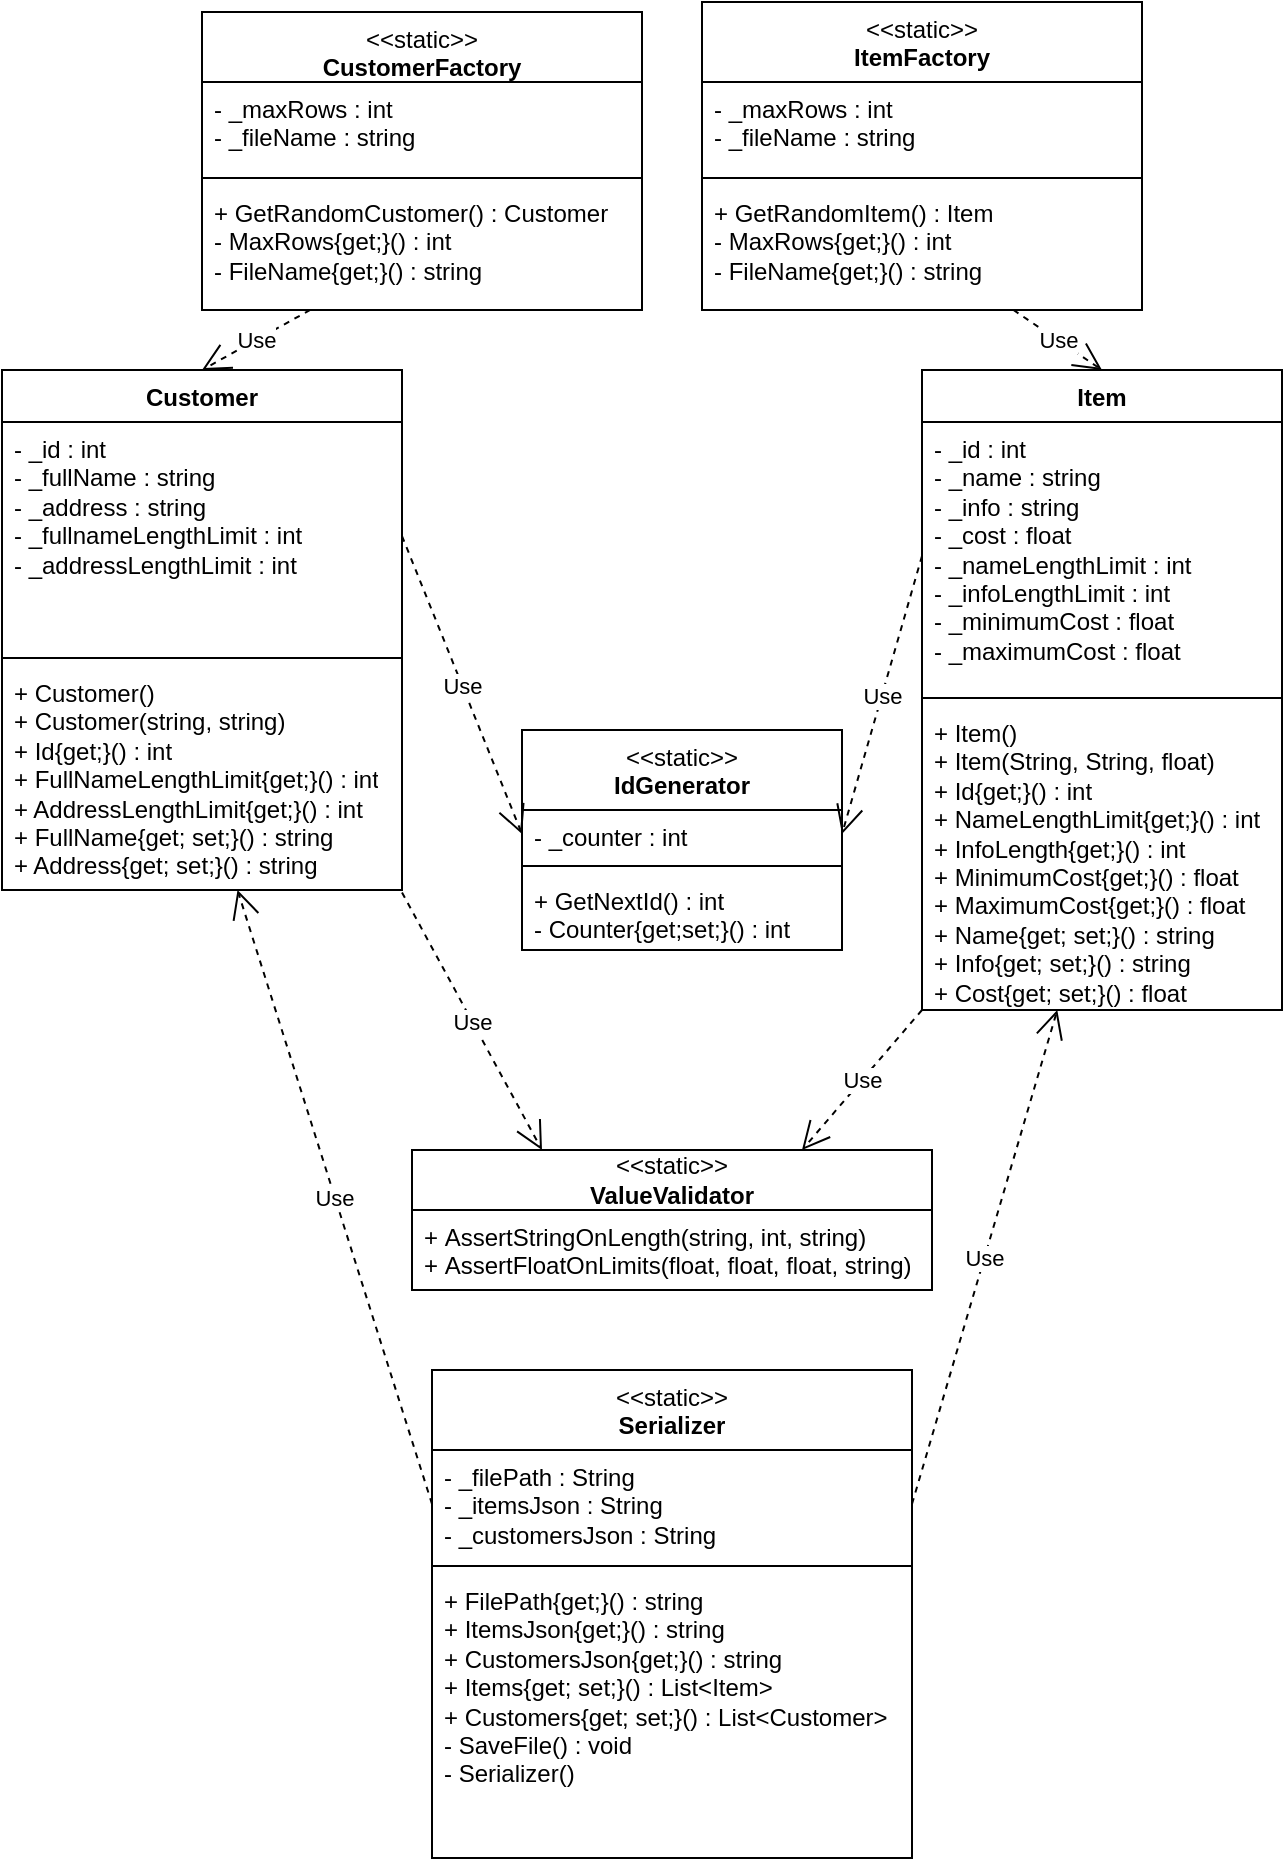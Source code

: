 <mxfile version="23.1.5" type="device">
  <diagram name="Страница — 1" id="dKUkYGr1s_UcH-8YKei1">
    <mxGraphModel dx="1434" dy="2013" grid="1" gridSize="10" guides="1" tooltips="1" connect="1" arrows="1" fold="1" page="1" pageScale="1" pageWidth="827" pageHeight="1169" math="0" shadow="0">
      <root>
        <mxCell id="0" />
        <mxCell id="1" parent="0" />
        <mxCell id="oU2BkXmcU1scd5kveSyB-1" value="Customer" style="swimlane;fontStyle=1;align=center;verticalAlign=top;childLayout=stackLayout;horizontal=1;startSize=26;horizontalStack=0;resizeParent=1;resizeParentMax=0;resizeLast=0;collapsible=1;marginBottom=0;whiteSpace=wrap;html=1;" parent="1" vertex="1">
          <mxGeometry x="40" y="30" width="200" height="260" as="geometry" />
        </mxCell>
        <mxCell id="oU2BkXmcU1scd5kveSyB-2" value="- _id : int&lt;br&gt;- _fullName : string&lt;br&gt;- _address : string&lt;br&gt;-&amp;nbsp;_fullnameLengthLimit : int&lt;br&gt;-&amp;nbsp;_addressLengthLimit : int" style="text;strokeColor=none;fillColor=none;align=left;verticalAlign=top;spacingLeft=4;spacingRight=4;overflow=hidden;rotatable=0;points=[[0,0.5],[1,0.5]];portConstraint=eastwest;whiteSpace=wrap;html=1;" parent="oU2BkXmcU1scd5kveSyB-1" vertex="1">
          <mxGeometry y="26" width="200" height="114" as="geometry" />
        </mxCell>
        <mxCell id="oU2BkXmcU1scd5kveSyB-3" value="" style="line;strokeWidth=1;fillColor=none;align=left;verticalAlign=middle;spacingTop=-1;spacingLeft=3;spacingRight=3;rotatable=0;labelPosition=right;points=[];portConstraint=eastwest;strokeColor=inherit;" parent="oU2BkXmcU1scd5kveSyB-1" vertex="1">
          <mxGeometry y="140" width="200" height="8" as="geometry" />
        </mxCell>
        <mxCell id="oU2BkXmcU1scd5kveSyB-4" value="+&amp;nbsp;Customer()&lt;br style=&quot;border-color: var(--border-color);&quot;&gt;+ Customer(string, string)&lt;br&gt;+ Id{get;}() : int&lt;br&gt;+ FullNameLengthLimit{get;}() : int&lt;br&gt;+ AddressLengthLimit{get;}() : int&lt;br&gt;+ FullName{get; set;}() : string&lt;br&gt;+ Address{get; set;}() : string" style="text;strokeColor=none;fillColor=none;align=left;verticalAlign=top;spacingLeft=4;spacingRight=4;overflow=hidden;rotatable=0;points=[[0,0.5],[1,0.5]];portConstraint=eastwest;whiteSpace=wrap;html=1;" parent="oU2BkXmcU1scd5kveSyB-1" vertex="1">
          <mxGeometry y="148" width="200" height="112" as="geometry" />
        </mxCell>
        <mxCell id="oU2BkXmcU1scd5kveSyB-5" value="Item" style="swimlane;fontStyle=1;align=center;verticalAlign=top;childLayout=stackLayout;horizontal=1;startSize=26;horizontalStack=0;resizeParent=1;resizeParentMax=0;resizeLast=0;collapsible=1;marginBottom=0;whiteSpace=wrap;html=1;" parent="1" vertex="1">
          <mxGeometry x="500" y="30" width="180" height="320" as="geometry" />
        </mxCell>
        <mxCell id="oU2BkXmcU1scd5kveSyB-6" value="- _id : int&lt;br&gt;- _name : string&lt;br&gt;- _info : string&lt;br&gt;- _cost : float&lt;br style=&quot;border-color: var(--border-color);&quot;&gt;-&amp;nbsp;_nameLengthLimit : int&lt;br style=&quot;border-color: var(--border-color);&quot;&gt;- _infoLengthLimit : int&lt;br style=&quot;border-color: var(--border-color);&quot;&gt;- _minimumCost : float&lt;br style=&quot;border-color: var(--border-color);&quot;&gt;-&amp;nbsp;_maximumCost : float" style="text;strokeColor=none;fillColor=none;align=left;verticalAlign=top;spacingLeft=4;spacingRight=4;overflow=hidden;rotatable=0;points=[[0,0.5],[1,0.5]];portConstraint=eastwest;whiteSpace=wrap;html=1;" parent="oU2BkXmcU1scd5kveSyB-5" vertex="1">
          <mxGeometry y="26" width="180" height="134" as="geometry" />
        </mxCell>
        <mxCell id="oU2BkXmcU1scd5kveSyB-7" value="" style="line;strokeWidth=1;fillColor=none;align=left;verticalAlign=middle;spacingTop=-1;spacingLeft=3;spacingRight=3;rotatable=0;labelPosition=right;points=[];portConstraint=eastwest;strokeColor=inherit;" parent="oU2BkXmcU1scd5kveSyB-5" vertex="1">
          <mxGeometry y="160" width="180" height="8" as="geometry" />
        </mxCell>
        <mxCell id="oU2BkXmcU1scd5kveSyB-8" value="+&amp;nbsp;Item()&lt;br&gt;+&amp;nbsp;Item(String, String, float)&lt;br&gt;+ Id{get;}() : int&lt;br style=&quot;border-color: var(--border-color);&quot;&gt;+ NameLengthLimit{get;}() : int&lt;br style=&quot;border-color: var(--border-color);&quot;&gt;+ InfoLength{get;}() : int&lt;br style=&quot;border-color: var(--border-color);&quot;&gt;+ MinimumCost{get;}() : float&lt;br style=&quot;border-color: var(--border-color);&quot;&gt;+ MaximumCost{get;}() : float&lt;br&gt;+ Name{get; set;}() : string&lt;br&gt;+ Info{get; set;}() : string&lt;br&gt;+ Cost{get; set;}() : float" style="text;strokeColor=none;fillColor=none;align=left;verticalAlign=top;spacingLeft=4;spacingRight=4;overflow=hidden;rotatable=0;points=[[0,0.5],[1,0.5]];portConstraint=eastwest;whiteSpace=wrap;html=1;" parent="oU2BkXmcU1scd5kveSyB-5" vertex="1">
          <mxGeometry y="168" width="180" height="152" as="geometry" />
        </mxCell>
        <mxCell id="oU2BkXmcU1scd5kveSyB-9" value="&lt;span style=&quot;font-weight: normal;&quot;&gt;&amp;lt;&amp;lt;static&amp;gt;&amp;gt;&lt;/span&gt;&lt;br&gt;IdGenerator" style="swimlane;fontStyle=1;align=center;verticalAlign=top;childLayout=stackLayout;horizontal=1;startSize=40;horizontalStack=0;resizeParent=1;resizeParentMax=0;resizeLast=0;collapsible=1;marginBottom=0;whiteSpace=wrap;html=1;" parent="1" vertex="1">
          <mxGeometry x="300" y="210" width="160" height="110" as="geometry" />
        </mxCell>
        <mxCell id="oU2BkXmcU1scd5kveSyB-10" value="- _counter : int" style="text;strokeColor=none;fillColor=none;align=left;verticalAlign=top;spacingLeft=4;spacingRight=4;overflow=hidden;rotatable=0;points=[[0,0.5],[1,0.5]];portConstraint=eastwest;whiteSpace=wrap;html=1;" parent="oU2BkXmcU1scd5kveSyB-9" vertex="1">
          <mxGeometry y="40" width="160" height="24" as="geometry" />
        </mxCell>
        <mxCell id="oU2BkXmcU1scd5kveSyB-11" value="" style="line;strokeWidth=1;fillColor=none;align=left;verticalAlign=middle;spacingTop=-1;spacingLeft=3;spacingRight=3;rotatable=0;labelPosition=right;points=[];portConstraint=eastwest;strokeColor=inherit;" parent="oU2BkXmcU1scd5kveSyB-9" vertex="1">
          <mxGeometry y="64" width="160" height="8" as="geometry" />
        </mxCell>
        <mxCell id="oU2BkXmcU1scd5kveSyB-12" value="+ GetNextId() : int&lt;br&gt;- Counter{get;set;}() : int" style="text;strokeColor=none;fillColor=none;align=left;verticalAlign=top;spacingLeft=4;spacingRight=4;overflow=hidden;rotatable=0;points=[[0,0.5],[1,0.5]];portConstraint=eastwest;whiteSpace=wrap;html=1;" parent="oU2BkXmcU1scd5kveSyB-9" vertex="1">
          <mxGeometry y="72" width="160" height="38" as="geometry" />
        </mxCell>
        <mxCell id="oU2BkXmcU1scd5kveSyB-17" value="&amp;lt;&amp;lt;static&amp;gt;&amp;gt;&lt;br&gt;&lt;b&gt;ValueValidator&lt;/b&gt;" style="swimlane;fontStyle=0;childLayout=stackLayout;horizontal=1;startSize=30;fillColor=none;horizontalStack=0;resizeParent=1;resizeParentMax=0;resizeLast=0;collapsible=1;marginBottom=0;whiteSpace=wrap;html=1;" parent="1" vertex="1">
          <mxGeometry x="245" y="420" width="260" height="70" as="geometry" />
        </mxCell>
        <mxCell id="oU2BkXmcU1scd5kveSyB-18" value="+&amp;nbsp;AssertStringOnLength(string, int, string)&lt;br&gt;+&amp;nbsp;AssertFloatOnLimits(float, float,&amp;nbsp;&lt;span style=&quot;background-color: initial;&quot;&gt;float, string)&lt;/span&gt;" style="text;strokeColor=none;fillColor=none;align=left;verticalAlign=top;spacingLeft=4;spacingRight=4;overflow=hidden;rotatable=0;points=[[0,0.5],[1,0.5]];portConstraint=eastwest;whiteSpace=wrap;html=1;" parent="oU2BkXmcU1scd5kveSyB-17" vertex="1">
          <mxGeometry y="30" width="260" height="40" as="geometry" />
        </mxCell>
        <mxCell id="oU2BkXmcU1scd5kveSyB-23" value="Use" style="endArrow=open;endSize=12;dashed=1;html=1;rounded=0;entryX=0.25;entryY=0;entryDx=0;entryDy=0;exitX=1;exitY=1.011;exitDx=0;exitDy=0;exitPerimeter=0;" parent="1" source="oU2BkXmcU1scd5kveSyB-4" target="oU2BkXmcU1scd5kveSyB-17" edge="1">
          <mxGeometry width="160" relative="1" as="geometry">
            <mxPoint x="130" y="300" as="sourcePoint" />
            <mxPoint x="290" y="300" as="targetPoint" />
          </mxGeometry>
        </mxCell>
        <mxCell id="oU2BkXmcU1scd5kveSyB-24" value="Use" style="endArrow=open;endSize=12;dashed=1;html=1;rounded=0;exitX=0;exitY=1;exitDx=0;exitDy=0;exitPerimeter=0;entryX=0.75;entryY=0;entryDx=0;entryDy=0;" parent="1" source="oU2BkXmcU1scd5kveSyB-8" target="oU2BkXmcU1scd5kveSyB-17" edge="1">
          <mxGeometry width="160" relative="1" as="geometry">
            <mxPoint x="330" y="380" as="sourcePoint" />
            <mxPoint x="490" y="380" as="targetPoint" />
          </mxGeometry>
        </mxCell>
        <mxCell id="YUPpxHXHpWBwXL3RrCX6-1" value="Use" style="endArrow=open;endSize=12;dashed=1;html=1;rounded=0;exitX=1;exitY=0.5;exitDx=0;exitDy=0;entryX=0;entryY=0.5;entryDx=0;entryDy=0;" parent="1" source="oU2BkXmcU1scd5kveSyB-2" target="oU2BkXmcU1scd5kveSyB-10" edge="1">
          <mxGeometry width="160" relative="1" as="geometry">
            <mxPoint x="100" y="490" as="sourcePoint" />
            <mxPoint x="260" y="490" as="targetPoint" />
          </mxGeometry>
        </mxCell>
        <mxCell id="YUPpxHXHpWBwXL3RrCX6-2" value="Use" style="endArrow=open;endSize=12;dashed=1;html=1;rounded=0;exitX=0;exitY=0.5;exitDx=0;exitDy=0;entryX=1;entryY=0.5;entryDx=0;entryDy=0;" parent="1" source="oU2BkXmcU1scd5kveSyB-6" target="oU2BkXmcU1scd5kveSyB-10" edge="1">
          <mxGeometry width="160" relative="1" as="geometry">
            <mxPoint x="250" y="93" as="sourcePoint" />
            <mxPoint x="344" y="78" as="targetPoint" />
          </mxGeometry>
        </mxCell>
        <mxCell id="YUPpxHXHpWBwXL3RrCX6-3" value="&lt;span style=&quot;font-weight: normal;&quot;&gt;&amp;lt;&amp;lt;static&amp;gt;&amp;gt;&lt;/span&gt;&lt;br&gt;CustomerFactory" style="swimlane;fontStyle=1;align=center;verticalAlign=top;childLayout=stackLayout;horizontal=1;startSize=35;horizontalStack=0;resizeParent=1;resizeParentMax=0;resizeLast=0;collapsible=1;marginBottom=0;whiteSpace=wrap;html=1;" parent="1" vertex="1">
          <mxGeometry x="140" y="-149" width="220" height="149" as="geometry" />
        </mxCell>
        <mxCell id="YUPpxHXHpWBwXL3RrCX6-4" value="-&amp;nbsp;_maxRows : int&lt;br&gt;- _fileName : string&lt;div&gt;&lt;br&gt;&lt;/div&gt;" style="text;strokeColor=none;fillColor=none;align=left;verticalAlign=top;spacingLeft=4;spacingRight=4;overflow=hidden;rotatable=0;points=[[0,0.5],[1,0.5]];portConstraint=eastwest;whiteSpace=wrap;html=1;" parent="YUPpxHXHpWBwXL3RrCX6-3" vertex="1">
          <mxGeometry y="35" width="220" height="44" as="geometry" />
        </mxCell>
        <mxCell id="YUPpxHXHpWBwXL3RrCX6-5" value="" style="line;strokeWidth=1;fillColor=none;align=left;verticalAlign=middle;spacingTop=-1;spacingLeft=3;spacingRight=3;rotatable=0;labelPosition=right;points=[];portConstraint=eastwest;strokeColor=inherit;" parent="YUPpxHXHpWBwXL3RrCX6-3" vertex="1">
          <mxGeometry y="79" width="220" height="8" as="geometry" />
        </mxCell>
        <mxCell id="YUPpxHXHpWBwXL3RrCX6-6" value="+&amp;nbsp;GetRandomCustomer() : Customer&lt;br&gt;- MaxRows{get;}() : int&lt;br&gt;- FileName{get;}() : string" style="text;strokeColor=none;fillColor=none;align=left;verticalAlign=top;spacingLeft=4;spacingRight=4;overflow=hidden;rotatable=0;points=[[0,0.5],[1,0.5]];portConstraint=eastwest;whiteSpace=wrap;html=1;" parent="YUPpxHXHpWBwXL3RrCX6-3" vertex="1">
          <mxGeometry y="87" width="220" height="62" as="geometry" />
        </mxCell>
        <mxCell id="YUPpxHXHpWBwXL3RrCX6-7" value="&lt;span style=&quot;font-weight: normal;&quot;&gt;&amp;lt;&amp;lt;static&amp;gt;&amp;gt;&lt;/span&gt;&lt;br&gt;ItemFactory" style="swimlane;fontStyle=1;align=center;verticalAlign=top;childLayout=stackLayout;horizontal=1;startSize=40;horizontalStack=0;resizeParent=1;resizeParentMax=0;resizeLast=0;collapsible=1;marginBottom=0;whiteSpace=wrap;html=1;" parent="1" vertex="1">
          <mxGeometry x="390" y="-154" width="220" height="154" as="geometry" />
        </mxCell>
        <mxCell id="YUPpxHXHpWBwXL3RrCX6-8" value="-&amp;nbsp;_maxRows : int&lt;br&gt;- _fileName : string&lt;div&gt;&lt;br&gt;&lt;/div&gt;" style="text;strokeColor=none;fillColor=none;align=left;verticalAlign=top;spacingLeft=4;spacingRight=4;overflow=hidden;rotatable=0;points=[[0,0.5],[1,0.5]];portConstraint=eastwest;whiteSpace=wrap;html=1;" parent="YUPpxHXHpWBwXL3RrCX6-7" vertex="1">
          <mxGeometry y="40" width="220" height="44" as="geometry" />
        </mxCell>
        <mxCell id="YUPpxHXHpWBwXL3RrCX6-9" value="" style="line;strokeWidth=1;fillColor=none;align=left;verticalAlign=middle;spacingTop=-1;spacingLeft=3;spacingRight=3;rotatable=0;labelPosition=right;points=[];portConstraint=eastwest;strokeColor=inherit;" parent="YUPpxHXHpWBwXL3RrCX6-7" vertex="1">
          <mxGeometry y="84" width="220" height="8" as="geometry" />
        </mxCell>
        <mxCell id="YUPpxHXHpWBwXL3RrCX6-10" value="+&amp;nbsp;GetRandomItem() : Item&lt;br&gt;- MaxRows{get;}() : int&lt;br&gt;- FileName{get;}() : string&lt;div&gt;&lt;br&gt;&lt;/div&gt;" style="text;strokeColor=none;fillColor=none;align=left;verticalAlign=top;spacingLeft=4;spacingRight=4;overflow=hidden;rotatable=0;points=[[0,0.5],[1,0.5]];portConstraint=eastwest;whiteSpace=wrap;html=1;" parent="YUPpxHXHpWBwXL3RrCX6-7" vertex="1">
          <mxGeometry y="92" width="220" height="62" as="geometry" />
        </mxCell>
        <mxCell id="YUPpxHXHpWBwXL3RrCX6-11" value="&lt;span style=&quot;font-weight: normal;&quot;&gt;&amp;lt;&amp;lt;static&amp;gt;&amp;gt;&lt;/span&gt;&lt;br&gt;Serializer" style="swimlane;fontStyle=1;align=center;verticalAlign=top;childLayout=stackLayout;horizontal=1;startSize=40;horizontalStack=0;resizeParent=1;resizeParentMax=0;resizeLast=0;collapsible=1;marginBottom=0;whiteSpace=wrap;html=1;" parent="1" vertex="1">
          <mxGeometry x="255" y="530" width="240" height="244" as="geometry" />
        </mxCell>
        <mxCell id="YUPpxHXHpWBwXL3RrCX6-12" value="-&amp;nbsp;_filePath : String&lt;br&gt;-&amp;nbsp;_itemsJson : String&lt;br&gt;-&amp;nbsp;_customersJson : String" style="text;strokeColor=none;fillColor=none;align=left;verticalAlign=top;spacingLeft=4;spacingRight=4;overflow=hidden;rotatable=0;points=[[0,0.5],[1,0.5]];portConstraint=eastwest;whiteSpace=wrap;html=1;" parent="YUPpxHXHpWBwXL3RrCX6-11" vertex="1">
          <mxGeometry y="40" width="240" height="54" as="geometry" />
        </mxCell>
        <mxCell id="YUPpxHXHpWBwXL3RrCX6-13" value="" style="line;strokeWidth=1;fillColor=none;align=left;verticalAlign=middle;spacingTop=-1;spacingLeft=3;spacingRight=3;rotatable=0;labelPosition=right;points=[];portConstraint=eastwest;strokeColor=inherit;" parent="YUPpxHXHpWBwXL3RrCX6-11" vertex="1">
          <mxGeometry y="94" width="240" height="8" as="geometry" />
        </mxCell>
        <mxCell id="YUPpxHXHpWBwXL3RrCX6-14" value="+ FilePath{get;}() : string&lt;br&gt;+ ItemsJson{get;}() : string&lt;br&gt;+ CustomersJson{get;}() : string&lt;br&gt;+ Items{get; set;}() : List&amp;lt;Item&amp;gt;&lt;br&gt;+ Customers{get; set;}() :&amp;nbsp;List&amp;lt;Customer&amp;gt;&lt;br&gt;&lt;div&gt;-&amp;nbsp;SaveFile() : void&lt;/div&gt;&lt;div&gt;- Serializer()&lt;br&gt;&lt;/div&gt;" style="text;strokeColor=none;fillColor=none;align=left;verticalAlign=top;spacingLeft=4;spacingRight=4;overflow=hidden;rotatable=0;points=[[0,0.5],[1,0.5]];portConstraint=eastwest;whiteSpace=wrap;html=1;" parent="YUPpxHXHpWBwXL3RrCX6-11" vertex="1">
          <mxGeometry y="102" width="240" height="142" as="geometry" />
        </mxCell>
        <mxCell id="0kFlfa3gSO3sGauGcnW0-1" value="Use" style="endArrow=open;endSize=12;dashed=1;html=1;rounded=0;exitX=0;exitY=0.5;exitDx=0;exitDy=0;" parent="1" source="YUPpxHXHpWBwXL3RrCX6-12" target="oU2BkXmcU1scd5kveSyB-4" edge="1">
          <mxGeometry width="160" relative="1" as="geometry">
            <mxPoint x="70" y="490" as="sourcePoint" />
            <mxPoint x="230" y="490" as="targetPoint" />
          </mxGeometry>
        </mxCell>
        <mxCell id="0kFlfa3gSO3sGauGcnW0-2" value="Use" style="endArrow=open;endSize=12;dashed=1;html=1;rounded=0;exitX=1;exitY=0.5;exitDx=0;exitDy=0;" parent="1" source="YUPpxHXHpWBwXL3RrCX6-12" target="oU2BkXmcU1scd5kveSyB-8" edge="1">
          <mxGeometry width="160" relative="1" as="geometry">
            <mxPoint x="270" y="607" as="sourcePoint" />
            <mxPoint x="144" y="330" as="targetPoint" />
          </mxGeometry>
        </mxCell>
        <mxCell id="0kFlfa3gSO3sGauGcnW0-3" value="Use" style="endArrow=open;endSize=12;dashed=1;html=1;rounded=0;entryX=0.5;entryY=0;entryDx=0;entryDy=0;" parent="1" source="YUPpxHXHpWBwXL3RrCX6-6" target="oU2BkXmcU1scd5kveSyB-1" edge="1">
          <mxGeometry width="160" relative="1" as="geometry">
            <mxPoint x="413.5" y="277" as="sourcePoint" />
            <mxPoint x="317.5" as="targetPoint" />
          </mxGeometry>
        </mxCell>
        <mxCell id="0kFlfa3gSO3sGauGcnW0-4" value="Use" style="endArrow=open;endSize=12;dashed=1;html=1;rounded=0;entryX=0.5;entryY=0;entryDx=0;entryDy=0;" parent="1" source="YUPpxHXHpWBwXL3RrCX6-10" target="oU2BkXmcU1scd5kveSyB-5" edge="1">
          <mxGeometry width="160" relative="1" as="geometry">
            <mxPoint x="204" y="10" as="sourcePoint" />
            <mxPoint x="150" y="40" as="targetPoint" />
          </mxGeometry>
        </mxCell>
      </root>
    </mxGraphModel>
  </diagram>
</mxfile>
